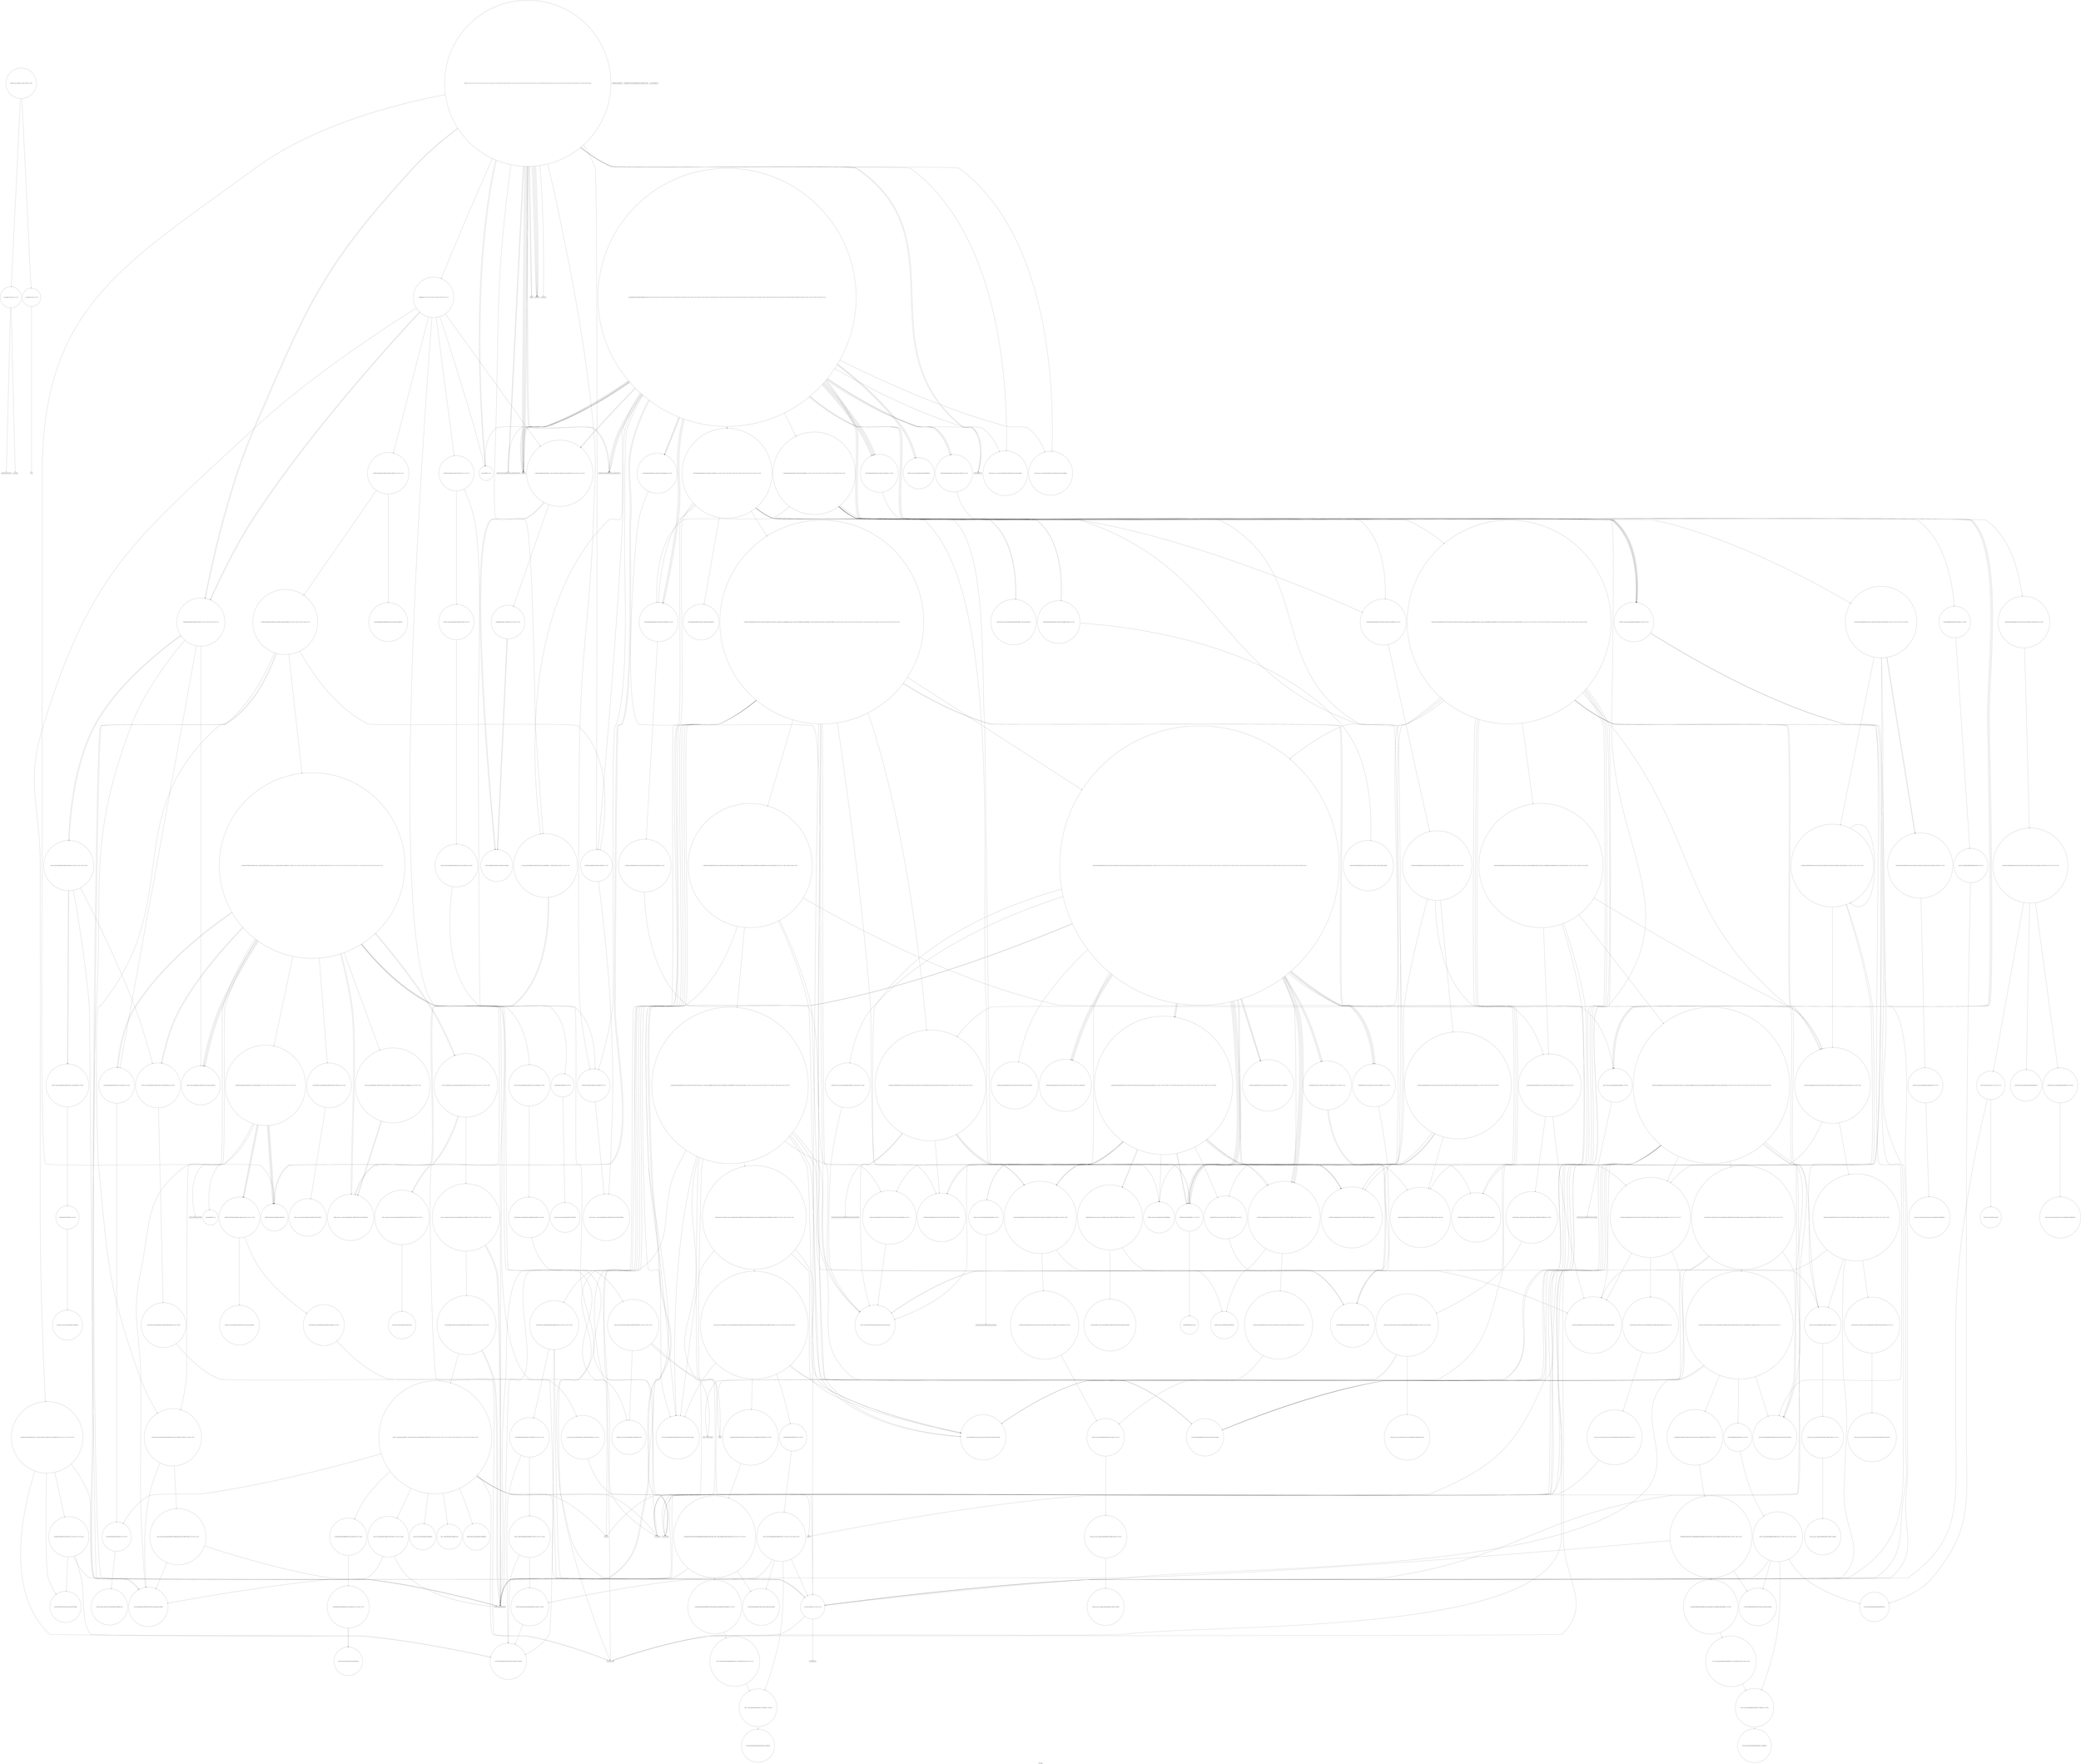 digraph "Call Graph" {
	label="Call Graph";

	Node0x564fd5f2d2d0 [shape=record,shape=circle,label="{__cxx_global_var_init|{<s0>1|<s1>2}}"];
	Node0x564fd5f2d2d0:s0 -> Node0x564fd5f2d350[color=black];
	Node0x564fd5f2d2d0:s1 -> Node0x564fd638ec30[color=black];
	Node0x564fd63964f0 [shape=record,shape=circle,label="{_ZNSt4pairIPSt18_Rb_tree_node_baseS1_EC2IRS1_Lb1EEEOT_RKS1_|{<s0>412}}"];
	Node0x564fd63964f0:s0 -> Node0x564fd63965f0[color=black];
	Node0x564fd6390330 [shape=record,shape=circle,label="{_ZN9__gnu_cxxmiIPSt4pairIS1_IiiEiESt6vectorIS3_SaIS3_EEEENS_17__normal_iteratorIT_T0_E15difference_typeERKSB_SE_|{<s0>234|<s1>235}}"];
	Node0x564fd6390330:s0 -> Node0x564fd63904b0[color=black];
	Node0x564fd6390330:s1 -> Node0x564fd63904b0[color=black];
	Node0x564fd638f1b0 [shape=record,shape=circle,label="{_ZNSt6vectorISt4pairIS0_IiiEiESaIS2_EED2Ev|{<s0>23|<s1>24|<s2>25|<s3>26|<s4>27}}"];
	Node0x564fd638f1b0:s0 -> Node0x564fd63922d0[color=black];
	Node0x564fd638f1b0:s1 -> Node0x564fd6392250[color=black];
	Node0x564fd638f1b0:s2 -> Node0x564fd6392350[color=black];
	Node0x564fd638f1b0:s3 -> Node0x564fd6392350[color=black];
	Node0x564fd638f1b0:s4 -> Node0x564fd63914d0[color=black];
	Node0x564fd6392bd0 [shape=record,shape=circle,label="{_ZNSt8_Rb_treeISt4pairIiiES0_IKS1_iESt10_Select1stIS3_ESt4lessIS1_ESaIS3_EE17_M_construct_nodeIJRKSt21piecewise_construct_tSt5tupleIJOS1_EESE_IJEEEEEvPSt13_Rb_tree_nodeIS3_EDpOT_|{<s0>442|<s1>443|<s2>444|<s3>445|<s4>446|<s5>447|<s6>448|<s7>449|<s8>450|<s9>451|<s10>452}}"];
	Node0x564fd6392bd0:s0 -> Node0x564fd6391b50[color=black];
	Node0x564fd6392bd0:s1 -> Node0x564fd6391bd0[color=black];
	Node0x564fd6392bd0:s2 -> Node0x564fd6395570[color=black];
	Node0x564fd6392bd0:s3 -> Node0x564fd6392b50[color=black];
	Node0x564fd6392bd0:s4 -> Node0x564fd6395670[color=black];
	Node0x564fd6392bd0:s5 -> Node0x564fd6392c50[color=black];
	Node0x564fd6392bd0:s6 -> Node0x564fd6391550[color=black];
	Node0x564fd6392bd0:s7 -> Node0x564fd6391a50[color=black];
	Node0x564fd6392bd0:s8 -> Node0x564fd63905b0[color=black];
	Node0x564fd6392bd0:s9 -> Node0x564fd6390630[color=black];
	Node0x564fd6392bd0:s10 -> Node0x564fd63914d0[color=black];
	Node0x564fd6390a30 [shape=record,shape=circle,label="{_ZN9__gnu_cxx13new_allocatorISt4pairIS1_IiiEiEE8allocateEmPKv|{<s0>245|<s1>246|<s2>247}}"];
	Node0x564fd6390a30:s0 -> Node0x564fd6390930[color=black];
	Node0x564fd6390a30:s1 -> Node0x564fd6390ab0[color=black];
	Node0x564fd6390a30:s2 -> Node0x564fd6390b30[color=black];
	Node0x564fd638f8b0 [shape=record,shape=circle,label="{_ZNSt3mapISt4pairIiiEiSt4lessIS1_ESaIS0_IKS1_iEEEixEOS1_|{<s0>92|<s1>93|<s2>94|<s3>95|<s4>96|<s5>97|<s6>98|<s7>99|<s8>100|<s9>101|<s10>102|<s11>103}}"];
	Node0x564fd638f8b0:s0 -> Node0x564fd6394b70[color=black];
	Node0x564fd638f8b0:s1 -> Node0x564fd638fa30[color=black];
	Node0x564fd638f8b0:s2 -> Node0x564fd6394bf0[color=black];
	Node0x564fd638f8b0:s3 -> Node0x564fd6394c70[color=black];
	Node0x564fd638f8b0:s4 -> Node0x564fd638fb30[color=black];
	Node0x564fd638f8b0:s5 -> Node0x564fd6394cf0[color=black];
	Node0x564fd638f8b0:s6 -> Node0x564fd6394df0[color=black];
	Node0x564fd638f8b0:s7 -> Node0x564fd6396a70[color=black];
	Node0x564fd638f8b0:s8 -> Node0x564fd63969f0[color=black];
	Node0x564fd638f8b0:s9 -> Node0x564fd6396970[color=black];
	Node0x564fd638f8b0:s10 -> Node0x564fd638f130[color=black];
	Node0x564fd638f8b0:s11 -> Node0x564fd638fb30[color=black];
	Node0x564fd63932d0 [shape=record,shape=circle,label="{_ZNSt11_Tuple_implILm0EJOSt4pairIiiEEEC2IS1_EEOT_|{<s0>477|<s1>478}}"];
	Node0x564fd63932d0:s0 -> Node0x564fd638feb0[color=black];
	Node0x564fd63932d0:s1 -> Node0x564fd6392fd0[color=black];
	Node0x564fd6391130 [shape=record,shape=circle,label="{_ZNKSt13move_iteratorIPSt4pairIS0_IiiEiEE4baseEv}"];
	Node0x564fd638ffb0 [shape=record,shape=circle,label="{_ZNSt4pairIS_IiiEiEC2IS0_iLb1EEEOT_OT0_|{<s0>140|<s1>141|<s2>142}}"];
	Node0x564fd638ffb0:s0 -> Node0x564fd638feb0[color=black];
	Node0x564fd638ffb0:s1 -> Node0x564fd638f130[color=black];
	Node0x564fd638ffb0:s2 -> Node0x564fd638ff30[color=black];
	Node0x564fd6395070 [shape=record,shape=circle,label="{_ZNSt8_Rb_treeISt4pairIiiES0_IKS1_iESt10_Select1stIS3_ESt4lessIS1_ESaIS3_EE6_S_keyEPKSt13_Rb_tree_nodeIS3_E|{<s0>299|<s1>300}}"];
	Node0x564fd6395070:s0 -> Node0x564fd63951f0[color=black];
	Node0x564fd6395070:s1 -> Node0x564fd6395170[color=black];
	Node0x564fd63916d0 [shape=record,shape=circle,label="{_ZNSt8_Rb_treeISt4pairIiiES0_IKS1_iESt10_Select1stIS3_ESt4lessIS1_ESaIS3_EE8_M_eraseEPSt13_Rb_tree_nodeIS3_E|{<s0>159|<s1>160|<s2>161|<s3>162}}"];
	Node0x564fd63916d0:s0 -> Node0x564fd6391850[color=black];
	Node0x564fd63916d0:s1 -> Node0x564fd63916d0[color=black];
	Node0x564fd63916d0:s2 -> Node0x564fd63918d0[color=black];
	Node0x564fd63916d0:s3 -> Node0x564fd6391950[color=black];
	Node0x564fd6395770 [shape=record,shape=circle,label="{_ZNSt8_Rb_treeISt4pairIiiES0_IKS1_iESt10_Select1stIS3_ESt4lessIS1_ESaIS3_EE14_M_insert_nodeEPSt18_Rb_tree_node_baseSB_PSt13_Rb_tree_nodeIS3_E|{<s0>346|<s1>347|<s2>348|<s3>349|<s4>350|<s5>351}}"];
	Node0x564fd6395770:s0 -> Node0x564fd6394ff0[color=black];
	Node0x564fd6395770:s1 -> Node0x564fd6395070[color=black];
	Node0x564fd6395770:s2 -> Node0x564fd6396170[color=black];
	Node0x564fd6395770:s3 -> Node0x564fd6394cf0[color=black];
	Node0x564fd6395770:s4 -> Node0x564fd6396870[color=black];
	Node0x564fd6395770:s5 -> Node0x564fd63950f0[color=black];
	Node0x564fd6391dd0 [shape=record,shape=circle,label="{_ZNSt16allocator_traitsISaISt13_Rb_tree_nodeISt4pairIKS1_IiiEiEEEE10deallocateERS6_PS5_m|{<s0>176}}"];
	Node0x564fd6391dd0:s0 -> Node0x564fd6391e50[color=black];
	Node0x564fd6395e70 [shape=record,shape=circle,label="{_ZNSt10_Head_baseILm0ERKSt4pairIiiELb0EE7_M_headERS4_}"];
	Node0x564fd63924d0 [shape=record,shape=circle,label="{_ZNSt12_Vector_baseISt4pairIS0_IiiEiESaIS2_EE13_M_deallocateEPS2_m|{<s0>188}}"];
	Node0x564fd63924d0:s0 -> Node0x564fd63925d0[color=black];
	Node0x564fd5f2d350 [shape=record,shape=Mrecord,label="{_ZNSt8ios_base4InitC1Ev}"];
	Node0x564fd6396570 [shape=record,shape=circle,label="{_ZNSt8_Rb_treeISt4pairIiiES0_IKS1_iESt10_Select1stIS3_ESt4lessIS1_ESaIS3_EE8_S_valueEPKSt18_Rb_tree_node_base|{<s0>413}}"];
	Node0x564fd6396570:s0 -> Node0x564fd6395270[color=black];
	Node0x564fd63903b0 [shape=record,shape=circle,label="{_ZNSt12_Vector_baseISt4pairIS0_IiiEiESaIS2_EE11_M_allocateEm|{<s0>236}}"];
	Node0x564fd63903b0:s0 -> Node0x564fd63909b0[color=black];
	Node0x564fd638f230 [shape=record,shape=circle,label="{_Z5checkiiiiSt6vectorISt4pairIS0_IiiEiESaIS2_EE|{<s0>28|<s1>29|<s2>30|<s3>31|<s4>32|<s5>33|<s6>34|<s7>35|<s8>36|<s9>37|<s10>38|<s11>39|<s12>40|<s13>41|<s14>42|<s15>43|<s16>44|<s17>45|<s18>46|<s19>47|<s20>48|<s21>49|<s22>50|<s23>51|<s24>52|<s25>53|<s26>54|<s27>55|<s28>56|<s29>57|<s30>58|<s31>59|<s32>60|<s33>61|<s34>62|<s35>63|<s36>64|<s37>65|<s38>66|<s39>67|<s40>68|<s41>69|<s42>70|<s43>71|<s44>72|<s45>73|<s46>74|<s47>75}}"];
	Node0x564fd638f230:s0 -> Node0x564fd638f330[color=black];
	Node0x564fd638f230:s1 -> Node0x564fd638f3b0[color=black];
	Node0x564fd638f230:s2 -> Node0x564fd638f2b0[color=black];
	Node0x564fd638f230:s3 -> Node0x564fd638f3b0[color=black];
	Node0x564fd638f230:s4 -> Node0x564fd638f2b0[color=black];
	Node0x564fd638f230:s5 -> Node0x564fd638f3b0[color=black];
	Node0x564fd638f230:s6 -> Node0x564fd638f2b0[color=black];
	Node0x564fd638f230:s7 -> Node0x564fd638f3b0[color=black];
	Node0x564fd638f230:s8 -> Node0x564fd638f2b0[color=black];
	Node0x564fd638f230:s9 -> Node0x564fd638f430[color=black];
	Node0x564fd638f230:s10 -> Node0x564fd638f3b0[color=black];
	Node0x564fd638f230:s11 -> Node0x564fd638f4b0[color=black];
	Node0x564fd638f230:s12 -> Node0x564fd638f5b0[color=black];
	Node0x564fd638f230:s13 -> Node0x564fd638f5b0[color=black];
	Node0x564fd638f230:s14 -> Node0x564fd638f5b0[color=black];
	Node0x564fd638f230:s15 -> Node0x564fd638f630[color=black];
	Node0x564fd638f230:s16 -> Node0x564fd638f6b0[color=black];
	Node0x564fd638f230:s17 -> Node0x564fd638f730[color=black];
	Node0x564fd638f230:s18 -> Node0x564fd638f7b0[color=black];
	Node0x564fd638f230:s19 -> Node0x564fd638f830[color=black];
	Node0x564fd638f230:s20 -> Node0x564fd638f0b0[color=black];
	Node0x564fd638f230:s21 -> Node0x564fd638f8b0[color=black];
	Node0x564fd638f230:s22 -> Node0x564fd638f0b0[color=black];
	Node0x564fd638f230:s23 -> Node0x564fd638f8b0[color=black];
	Node0x564fd638f230:s24 -> Node0x564fd638f930[color=black];
	Node0x564fd638f230:s25 -> Node0x564fd638fc30[color=black];
	Node0x564fd638f230:s26 -> Node0x564fd638fc30[color=black];
	Node0x564fd638f230:s27 -> Node0x564fd638fc30[color=black];
	Node0x564fd638f230:s28 -> Node0x564fd638f430[color=black];
	Node0x564fd638f230:s29 -> Node0x564fd638eeb0[color=black];
	Node0x564fd638f230:s30 -> Node0x564fd638f9b0[color=black];
	Node0x564fd638f230:s31 -> Node0x564fd638fa30[color=black];
	Node0x564fd638f230:s32 -> Node0x564fd638fab0[color=black];
	Node0x564fd638f230:s33 -> Node0x564fd638fb30[color=black];
	Node0x564fd638f230:s34 -> Node0x564fd638fbb0[color=black];
	Node0x564fd638f230:s35 -> Node0x564fd638f9b0[color=black];
	Node0x564fd638f230:s36 -> Node0x564fd638fa30[color=black];
	Node0x564fd638f230:s37 -> Node0x564fd638fab0[color=black];
	Node0x564fd638f230:s38 -> Node0x564fd638fb30[color=black];
	Node0x564fd638f230:s39 -> Node0x564fd638fbb0[color=black];
	Node0x564fd638f230:s40 -> Node0x564fd638f9b0[color=black];
	Node0x564fd638f230:s41 -> Node0x564fd638fa30[color=black];
	Node0x564fd638f230:s42 -> Node0x564fd638fab0[color=black];
	Node0x564fd638f230:s43 -> Node0x564fd638fb30[color=black];
	Node0x564fd638f230:s44 -> Node0x564fd638fbb0[color=black];
	Node0x564fd638f230:s45 -> Node0x564fd638fc30[color=black];
	Node0x564fd638f230:s46 -> Node0x564fd638fc30[color=black];
	Node0x564fd638f230:s47 -> Node0x564fd638fc30[color=black];
	Node0x564fd6392c50 [shape=record,shape=circle,label="{_ZNSt16allocator_traitsISaISt13_Rb_tree_nodeISt4pairIKS1_IiiEiEEEE9constructIS4_JRKSt21piecewise_construct_tSt5tupleIJOS2_EESC_IJEEEEEvRS6_PT_DpOT0_|{<s0>453|<s1>454|<s2>455|<s3>456}}"];
	Node0x564fd6392c50:s0 -> Node0x564fd6395570[color=black];
	Node0x564fd6392c50:s1 -> Node0x564fd6392b50[color=black];
	Node0x564fd6392c50:s2 -> Node0x564fd6395670[color=black];
	Node0x564fd6392c50:s3 -> Node0x564fd6392cd0[color=black];
	Node0x564fd6390ab0 [shape=record,shape=Mrecord,label="{_ZSt17__throw_bad_allocv}"];
	Node0x564fd638f930 [shape=record,shape=circle,label="{_ZN9__gnu_cxx17__normal_iteratorIPSt4pairIS1_IiiEiESt6vectorIS3_SaIS3_EEEppEv}"];
	Node0x564fd6393350 [shape=record,shape=circle,label="{_ZNSt8_Rb_treeISt4pairIiiES0_IKS1_iESt10_Select1stIS3_ESt4lessIS1_ESaIS3_EE3endEv|{<s0>479}}"];
	Node0x564fd6393350:s0 -> Node0x564fd63950f0[color=black];
	Node0x564fd63911b0 [shape=record,shape=circle,label="{_ZNSt13move_iteratorIPSt4pairIS0_IiiEiEEC2ES3_}"];
	Node0x564fd6390030 [shape=record,shape=circle,label="{_ZSt7forwardIRiEOT_RNSt16remove_referenceIS1_E4typeE}"];
	Node0x564fd63950f0 [shape=record,shape=circle,label="{_ZNSt17_Rb_tree_iteratorISt4pairIKS0_IiiEiEEC2EPSt18_Rb_tree_node_base}"];
	Node0x564fd6391750 [shape=record,shape=circle,label="{_ZNSt8_Rb_treeISt4pairIiiES0_IKS1_iESt10_Select1stIS3_ESt4lessIS1_ESaIS3_EE8_M_beginEv}"];
	Node0x564fd63957f0 [shape=record,shape=circle,label="{_ZNSt8_Rb_treeISt4pairIiiES0_IKS1_iESt10_Select1stIS3_ESt4lessIS1_ESaIS3_EE11_M_get_nodeEv|{<s0>352|<s1>353}}"];
	Node0x564fd63957f0:s0 -> Node0x564fd6391b50[color=black];
	Node0x564fd63957f0:s1 -> Node0x564fd63958f0[color=black];
	Node0x564fd6391e50 [shape=record,shape=circle,label="{_ZN9__gnu_cxx13new_allocatorISt13_Rb_tree_nodeISt4pairIKS2_IiiEiEEE10deallocateEPS6_m|{<s0>177}}"];
	Node0x564fd6391e50:s0 -> Node0x564fd6391ed0[color=black];
	Node0x564fd6395ef0 [shape=record,shape=circle,label="{_ZNSt4pairIKS_IiiEiEC2IJRS1_EJLm0EEJEJEEERSt5tupleIJDpT_EERS5_IJDpT1_EESt12_Index_tupleIJXspT0_EEESE_IJXspT2_EEE|{<s0>385|<s1>386|<s2>387}}"];
	Node0x564fd6395ef0:s0 -> Node0x564fd6395f70[color=black];
	Node0x564fd6395ef0:s1 -> Node0x564fd6395cf0[color=black];
	Node0x564fd6395ef0:s2 -> Node0x564fd638f130[color=black];
	Node0x564fd6392550 [shape=record,shape=circle,label="{_ZNSt12_Vector_baseISt4pairIS0_IiiEiESaIS2_EE12_Vector_implD2Ev|{<s0>189}}"];
	Node0x564fd6392550:s0 -> Node0x564fd63926d0[color=black];
	Node0x564fd638ebb0 [shape=record,shape=Mrecord,label="{_ZNSt8ios_base4InitD1Ev}"];
	Node0x564fd63965f0 [shape=record,shape=circle,label="{_ZSt7forwardIRPSt18_Rb_tree_node_baseEOT_RNSt16remove_referenceIS3_E4typeE}"];
	Node0x564fd6390430 [shape=record,shape=circle,label="{_ZSt34__uninitialized_move_if_noexcept_aIPSt4pairIS0_IiiEiES3_SaIS2_EET0_T_S6_S5_RT1_|{<s0>237|<s1>238|<s2>239}}"];
	Node0x564fd6390430:s0 -> Node0x564fd6390c30[color=black];
	Node0x564fd6390430:s1 -> Node0x564fd6390c30[color=black];
	Node0x564fd6390430:s2 -> Node0x564fd6390bb0[color=black];
	Node0x564fd638f2b0 [shape=record,shape=Mrecord,label="{_ZStlsISt11char_traitsIcEERSt13basic_ostreamIcT_ES5_c}"];
	Node0x564fd6392cd0 [shape=record,shape=circle,label="{_ZN9__gnu_cxx13new_allocatorISt13_Rb_tree_nodeISt4pairIKS2_IiiEiEEE9constructIS5_JRKSt21piecewise_construct_tSt5tupleIJOS3_EESC_IJEEEEEvPT_DpOT0_|{<s0>457|<s1>458|<s2>459|<s3>460|<s4>461}}"];
	Node0x564fd6392cd0:s0 -> Node0x564fd6395570[color=black];
	Node0x564fd6392cd0:s1 -> Node0x564fd6392b50[color=black];
	Node0x564fd6392cd0:s2 -> Node0x564fd6392d50[color=black];
	Node0x564fd6392cd0:s3 -> Node0x564fd6395670[color=black];
	Node0x564fd6392cd0:s4 -> Node0x564fd6392dd0[color=black];
	Node0x564fd6390b30 [shape=record,shape=Mrecord,label="{_Znwm}"];
	Node0x564fd638f9b0 [shape=record,shape=circle,label="{_ZNSt3mapISt4pairIiiEiSt4lessIS1_ESaIS0_IKS1_iEEE5beginEv|{<s0>104}}"];
	Node0x564fd638f9b0:s0 -> Node0x564fd6396670[color=black];
	Node0x564fd63933d0 [shape=record,shape=Mrecord,label="{_ZSt18_Rb_tree_incrementPSt18_Rb_tree_node_base}"];
	Node0x564fd6391230 [shape=record,shape=circle,label="{_ZN9__gnu_cxx13new_allocatorISt4pairIS1_IiiEiEE7destroyIS3_EEvPT_}"];
	Node0x564fd63900b0 [shape=record,shape=circle,label="{_ZNSt4pairIiiEC2IRiS2_Lb1EEEOT_OT0_|{<s0>143|<s1>144}}"];
	Node0x564fd63900b0:s0 -> Node0x564fd6390030[color=black];
	Node0x564fd63900b0:s1 -> Node0x564fd6390030[color=black];
	Node0x564fd6395170 [shape=record,shape=circle,label="{_ZNKSt10_Select1stISt4pairIKS0_IiiEiEEclERKS3_}"];
	Node0x564fd63917d0 [shape=record,shape=circle,label="{_ZNSt8_Rb_treeISt4pairIiiES0_IKS1_iESt10_Select1stIS3_ESt4lessIS1_ESaIS3_EE13_Rb_tree_implIS7_Lb1EED2Ev|{<s0>163}}"];
	Node0x564fd63917d0:s0 -> Node0x564fd6391f50[color=black];
	Node0x564fd6395870 [shape=record,shape=circle,label="{_ZNSt8_Rb_treeISt4pairIiiES0_IKS1_iESt10_Select1stIS3_ESt4lessIS1_ESaIS3_EE17_M_construct_nodeIJRKSt21piecewise_construct_tSt5tupleIJRS2_EESE_IJEEEEEvPSt13_Rb_tree_nodeIS3_EDpOT_|{<s0>354|<s1>355|<s2>356|<s3>357|<s4>358|<s5>359|<s6>360|<s7>361|<s8>362|<s9>363|<s10>364}}"];
	Node0x564fd6395870:s0 -> Node0x564fd6391b50[color=black];
	Node0x564fd6395870:s1 -> Node0x564fd6391bd0[color=black];
	Node0x564fd6395870:s2 -> Node0x564fd6395570[color=black];
	Node0x564fd6395870:s3 -> Node0x564fd63955f0[color=black];
	Node0x564fd6395870:s4 -> Node0x564fd6395670[color=black];
	Node0x564fd6395870:s5 -> Node0x564fd6395a70[color=black];
	Node0x564fd6395870:s6 -> Node0x564fd6391550[color=black];
	Node0x564fd6395870:s7 -> Node0x564fd6391a50[color=black];
	Node0x564fd6395870:s8 -> Node0x564fd63905b0[color=black];
	Node0x564fd6395870:s9 -> Node0x564fd6390630[color=black];
	Node0x564fd6395870:s10 -> Node0x564fd63914d0[color=black];
	Node0x564fd6391ed0 [shape=record,shape=Mrecord,label="{_ZdlPv}"];
	Node0x564fd6395f70 [shape=record,shape=circle,label="{_ZSt3getILm0EJRKSt4pairIiiEEERNSt13tuple_elementIXT_ESt5tupleIJDpT0_EEE4typeERS8_|{<s0>388}}"];
	Node0x564fd6395f70:s0 -> Node0x564fd6395ff0[color=black];
	Node0x564fd63925d0 [shape=record,shape=circle,label="{_ZNSt16allocator_traitsISaISt4pairIS0_IiiEiEEE10deallocateERS3_PS2_m|{<s0>190}}"];
	Node0x564fd63925d0:s0 -> Node0x564fd6392650[color=black];
	Node0x564fd638ec30 [shape=record,shape=Mrecord,label="{__cxa_atexit}"];
	Node0x564fd6396670 [shape=record,shape=circle,label="{_ZNSt8_Rb_treeISt4pairIiiES0_IKS1_iESt10_Select1stIS3_ESt4lessIS1_ESaIS3_EE5beginEv|{<s0>414}}"];
	Node0x564fd6396670:s0 -> Node0x564fd63950f0[color=black];
	Node0x564fd63904b0 [shape=record,shape=circle,label="{_ZNK9__gnu_cxx17__normal_iteratorIPSt4pairIS1_IiiEiESt6vectorIS3_SaIS3_EEE4baseEv}"];
	Node0x564fd638f330 [shape=record,shape=Mrecord,label="{_ZStlsISt11char_traitsIcEERSt13basic_ostreamIcT_ES5_PKc}"];
	Node0x564fd6392d50 [shape=record,shape=circle,label="{_ZNSt5tupleIJOSt4pairIiiEEEC2EOS3_|{<s0>462}}"];
	Node0x564fd6392d50:s0 -> Node0x564fd6392e50[color=black];
	Node0x564fd6390bb0 [shape=record,shape=circle,label="{_ZSt22__uninitialized_copy_aISt13move_iteratorIPSt4pairIS1_IiiEiEES4_S3_ET0_T_S7_S6_RSaIT1_E|{<s0>248|<s1>249|<s2>250}}"];
	Node0x564fd6390bb0:s0 -> Node0x564fd638f130[color=black];
	Node0x564fd6390bb0:s1 -> Node0x564fd638f130[color=black];
	Node0x564fd6390bb0:s2 -> Node0x564fd6390cb0[color=black];
	Node0x564fd638fa30 [shape=record,shape=circle,label="{_ZNSt3mapISt4pairIiiEiSt4lessIS1_ESaIS0_IKS1_iEEE3endEv|{<s0>105}}"];
	Node0x564fd638fa30:s0 -> Node0x564fd6393350[color=black];
	Node0x564fd6393450 [shape=record,shape=circle,label="{_GLOBAL__sub_I_GlebsHP_2_0.cpp|{<s0>480|<s1>481}}"];
	Node0x564fd6393450:s0 -> Node0x564fd5f2d2d0[color=black];
	Node0x564fd6393450:s1 -> Node0x564fd638ecb0[color=black];
	Node0x564fd6394af0 [shape=record,shape=circle,label="{_ZN9__gnu_cxx17__normal_iteratorIPSt4pairIS1_IiiEiESt6vectorIS3_SaIS3_EEEC2ERKS4_}"];
	Node0x564fd6390130 [shape=record,shape=circle,label="{_ZNSt8_Rb_treeISt4pairIiiES0_IKS1_iESt10_Select1stIS3_ESt4lessIS1_ESaIS3_EEC2Ev|{<s0>145}}"];
	Node0x564fd6390130:s0 -> Node0x564fd63901b0[color=black];
	Node0x564fd63951f0 [shape=record,shape=circle,label="{_ZNSt8_Rb_treeISt4pairIiiES0_IKS1_iESt10_Select1stIS3_ESt4lessIS1_ESaIS3_EE8_S_valueEPKSt13_Rb_tree_nodeIS3_E|{<s0>301}}"];
	Node0x564fd63951f0:s0 -> Node0x564fd6395270[color=black];
	Node0x564fd6391850 [shape=record,shape=circle,label="{_ZNSt8_Rb_treeISt4pairIiiES0_IKS1_iESt10_Select1stIS3_ESt4lessIS1_ESaIS3_EE8_S_rightEPSt18_Rb_tree_node_base}"];
	Node0x564fd63958f0 [shape=record,shape=circle,label="{_ZNSt16allocator_traitsISaISt13_Rb_tree_nodeISt4pairIKS1_IiiEiEEEE8allocateERS6_m|{<s0>365}}"];
	Node0x564fd63958f0:s0 -> Node0x564fd6395970[color=black];
	Node0x564fd6391f50 [shape=record,shape=circle,label="{_ZNSaISt13_Rb_tree_nodeISt4pairIKS0_IiiEiEEED2Ev|{<s0>178}}"];
	Node0x564fd6391f50:s0 -> Node0x564fd6391fd0[color=black];
	Node0x564fd6395ff0 [shape=record,shape=circle,label="{_ZSt12__get_helperILm0ERKSt4pairIiiEJEERT0_RSt11_Tuple_implIXT_EJS4_DpT1_EE|{<s0>389}}"];
	Node0x564fd6395ff0:s0 -> Node0x564fd6395d70[color=black];
	Node0x564fd6392650 [shape=record,shape=circle,label="{_ZN9__gnu_cxx13new_allocatorISt4pairIS1_IiiEiEE10deallocateEPS3_m|{<s0>191}}"];
	Node0x564fd6392650:s0 -> Node0x564fd6391ed0[color=black];
	Node0x564fd638ecb0 [shape=record,shape=circle,label="{__cxx_global_var_init.1|{<s0>3}}"];
	Node0x564fd638ecb0:s0 -> Node0x564fd638ed30[color=black];
	Node0x564fd63966f0 [shape=record,shape=circle,label="{_ZNSt4pairIPSt18_Rb_tree_node_baseS1_EC2IRPSt13_Rb_tree_nodeIS_IKS_IiiEiEERS1_Lb1EEEOT_OT0_|{<s0>415|<s1>416}}"];
	Node0x564fd63966f0:s0 -> Node0x564fd6396770[color=black];
	Node0x564fd63966f0:s1 -> Node0x564fd63965f0[color=black];
	Node0x564fd6390530 [shape=record,shape=circle,label="{_ZNSt16allocator_traitsISaISt4pairIS0_IiiEiEEE7destroyIS2_EEvRS3_PT_|{<s0>240}}"];
	Node0x564fd6390530:s0 -> Node0x564fd6391230[color=black];
	Node0x564fd638f3b0 [shape=record,shape=Mrecord,label="{_ZNSolsEi}"];
	Node0x564fd6392dd0 [shape=record,shape=circle,label="{_ZNSt4pairIKS_IiiEiEC2IJOS0_EJEEESt21piecewise_construct_tSt5tupleIJDpT_EES6_IJDpT0_EE|{<s0>463}}"];
	Node0x564fd6392dd0:s0 -> Node0x564fd63930d0[color=black];
	Node0x564fd6390c30 [shape=record,shape=circle,label="{_ZSt32__make_move_if_noexcept_iteratorISt4pairIS0_IiiEiESt13move_iteratorIPS2_EET0_PT_|{<s0>251}}"];
	Node0x564fd6390c30:s0 -> Node0x564fd63911b0[color=black];
	Node0x564fd638fab0 [shape=record,shape=circle,label="{_ZNKSt17_Rb_tree_iteratorISt4pairIKS0_IiiEiEEneERKS4_}"];
	Node0x564fd6394b70 [shape=record,shape=circle,label="{_ZNSt3mapISt4pairIiiEiSt4lessIS1_ESaIS0_IKS1_iEEE11lower_boundERS4_|{<s0>271}}"];
	Node0x564fd6394b70:s0 -> Node0x564fd6394ef0[color=black];
	Node0x564fd63901b0 [shape=record,shape=circle,label="{_ZNSt8_Rb_treeISt4pairIiiES0_IKS1_iESt10_Select1stIS3_ESt4lessIS1_ESaIS3_EE13_Rb_tree_implIS7_Lb1EEC2Ev|{<s0>146|<s1>147|<s2>148}}"];
	Node0x564fd63901b0:s0 -> Node0x564fd6390230[color=black];
	Node0x564fd63901b0:s1 -> Node0x564fd63912d0[color=black];
	Node0x564fd63901b0:s2 -> Node0x564fd6391350[color=black];
	Node0x564fd6395270 [shape=record,shape=circle,label="{_ZNKSt13_Rb_tree_nodeISt4pairIKS0_IiiEiEE9_M_valptrEv|{<s0>302}}"];
	Node0x564fd6395270:s0 -> Node0x564fd63952f0[color=black];
	Node0x564fd63918d0 [shape=record,shape=circle,label="{_ZNSt8_Rb_treeISt4pairIiiES0_IKS1_iESt10_Select1stIS3_ESt4lessIS1_ESaIS3_EE7_S_leftEPSt18_Rb_tree_node_base}"];
	Node0x564fd6395970 [shape=record,shape=circle,label="{_ZN9__gnu_cxx13new_allocatorISt13_Rb_tree_nodeISt4pairIKS2_IiiEiEEE8allocateEmPKv|{<s0>366|<s1>367|<s2>368}}"];
	Node0x564fd6395970:s0 -> Node0x564fd63959f0[color=black];
	Node0x564fd6395970:s1 -> Node0x564fd6390ab0[color=black];
	Node0x564fd6395970:s2 -> Node0x564fd6390b30[color=black];
	Node0x564fd6391fd0 [shape=record,shape=circle,label="{_ZN9__gnu_cxx13new_allocatorISt13_Rb_tree_nodeISt4pairIKS2_IiiEiEEED2Ev}"];
	Node0x564fd6396070 [shape=record,shape=circle,label="{_ZNKSt23_Rb_tree_const_iteratorISt4pairIKS0_IiiEiEE13_M_const_castEv|{<s0>390}}"];
	Node0x564fd6396070:s0 -> Node0x564fd63950f0[color=black];
	Node0x564fd63926d0 [shape=record,shape=circle,label="{_ZNSaISt4pairIS_IiiEiEED2Ev|{<s0>192}}"];
	Node0x564fd63926d0:s0 -> Node0x564fd6392750[color=black];
	Node0x564fd638ed30 [shape=record,shape=Mrecord,label="{acos}"];
	Node0x564fd6396770 [shape=record,shape=circle,label="{_ZSt7forwardIRPSt13_Rb_tree_nodeISt4pairIKS1_IiiEiEEEOT_RNSt16remove_referenceIS8_E4typeE}"];
	Node0x564fd63905b0 [shape=record,shape=Mrecord,label="{__cxa_rethrow}"];
	Node0x564fd638f430 [shape=record,shape=circle,label="{_ZNKSt6vectorISt4pairIS0_IiiEiESaIS2_EE4sizeEv}"];
	Node0x564fd6392e50 [shape=record,shape=circle,label="{_ZNSt11_Tuple_implILm0EJOSt4pairIiiEEEC2EOS3_|{<s0>464|<s1>465|<s2>466|<s3>467}}"];
	Node0x564fd6392e50:s0 -> Node0x564fd6392f50[color=black];
	Node0x564fd6392e50:s1 -> Node0x564fd6392ed0[color=black];
	Node0x564fd6392e50:s2 -> Node0x564fd6392fd0[color=black];
	Node0x564fd6392e50:s3 -> Node0x564fd63914d0[color=black];
	Node0x564fd6390cb0 [shape=record,shape=circle,label="{_ZSt18uninitialized_copyISt13move_iteratorIPSt4pairIS1_IiiEiEES4_ET0_T_S7_S6_|{<s0>252|<s1>253|<s2>254}}"];
	Node0x564fd6390cb0:s0 -> Node0x564fd638f130[color=black];
	Node0x564fd6390cb0:s1 -> Node0x564fd638f130[color=black];
	Node0x564fd6390cb0:s2 -> Node0x564fd6390d30[color=black];
	Node0x564fd638fb30 [shape=record,shape=circle,label="{_ZNKSt17_Rb_tree_iteratorISt4pairIKS0_IiiEiEEdeEv|{<s0>106|<s1>107}}"];
	Node0x564fd638fb30:s0 -> Node0x564fd6391bd0[color=black];
	Node0x564fd638fb30:s1 -> Node0x564fd63914d0[color=black];
	Node0x564fd6394bf0 [shape=record,shape=circle,label="{_ZNKSt17_Rb_tree_iteratorISt4pairIKS0_IiiEiEEeqERKS4_}"];
	Node0x564fd6390230 [shape=record,shape=circle,label="{_ZNSaISt13_Rb_tree_nodeISt4pairIKS0_IiiEiEEEC2Ev|{<s0>149}}"];
	Node0x564fd6390230:s0 -> Node0x564fd63913d0[color=black];
	Node0x564fd63952f0 [shape=record,shape=circle,label="{_ZNK9__gnu_cxx16__aligned_membufISt4pairIKS1_IiiEiEE6_M_ptrEv|{<s0>303}}"];
	Node0x564fd63952f0:s0 -> Node0x564fd6395370[color=black];
	Node0x564fd6391950 [shape=record,shape=circle,label="{_ZNSt8_Rb_treeISt4pairIiiES0_IKS1_iESt10_Select1stIS3_ESt4lessIS1_ESaIS3_EE12_M_drop_nodeEPSt13_Rb_tree_nodeIS3_E|{<s0>164|<s1>165}}"];
	Node0x564fd6391950:s0 -> Node0x564fd63919d0[color=black];
	Node0x564fd6391950:s1 -> Node0x564fd6391a50[color=black];
	Node0x564fd63959f0 [shape=record,shape=circle,label="{_ZNK9__gnu_cxx13new_allocatorISt13_Rb_tree_nodeISt4pairIKS2_IiiEiEEE8max_sizeEv}"];
	Node0x564fd6392050 [shape=record,shape=circle,label="{_ZNSt12_Vector_baseISt4pairIS0_IiiEiESaIS2_EEC2Ev|{<s0>179}}"];
	Node0x564fd6392050:s0 -> Node0x564fd63920d0[color=black];
	Node0x564fd63960f0 [shape=record,shape=circle,label="{_ZNKSt8_Rb_treeISt4pairIiiES0_IKS1_iESt10_Select1stIS3_ESt4lessIS1_ESaIS3_EE4sizeEv}"];
	Node0x564fd6392750 [shape=record,shape=circle,label="{_ZN9__gnu_cxx13new_allocatorISt4pairIS1_IiiEiEED2Ev}"];
	Node0x564fd638edb0 [shape=record,shape=circle,label="{_Z6genalliiii|{<s0>4|<s1>5|<s2>6|<s3>7|<s4>8|<s5>9|<s6>10|<s7>11}}"];
	Node0x564fd638edb0:s0 -> Node0x564fd638ee30[color=black];
	Node0x564fd638edb0:s1 -> Node0x564fd638eeb0[color=black];
	Node0x564fd638edb0:s2 -> Node0x564fd638f0b0[color=black];
	Node0x564fd638edb0:s3 -> Node0x564fd638f030[color=black];
	Node0x564fd638edb0:s4 -> Node0x564fd638f130[color=black];
	Node0x564fd638edb0:s5 -> Node0x564fd638efb0[color=black];
	Node0x564fd638edb0:s6 -> Node0x564fd638f1b0[color=black];
	Node0x564fd638edb0:s7 -> Node0x564fd638f1b0[color=black];
	Node0x564fd63967f0 [shape=record,shape=Mrecord,label="{_ZSt18_Rb_tree_decrementPSt18_Rb_tree_node_base}"];
	Node0x564fd6390630 [shape=record,shape=Mrecord,label="{__cxa_end_catch}"];
	Node0x564fd638f4b0 [shape=record,shape=Mrecord,label="{_ZNSolsEPFRSoS_E}"];
	Node0x564fd6392ed0 [shape=record,shape=circle,label="{_ZSt7forwardIOSt4pairIiiEEOT_RNSt16remove_referenceIS3_E4typeE}"];
	Node0x564fd6390d30 [shape=record,shape=circle,label="{_ZNSt20__uninitialized_copyILb0EE13__uninit_copyISt13move_iteratorIPSt4pairIS3_IiiEiEES6_EET0_T_S9_S8_|{<s0>255|<s1>256|<s2>257|<s3>258|<s4>259|<s5>260|<s6>261|<s7>262|<s8>263|<s9>264|<s10>265}}"];
	Node0x564fd6390d30:s0 -> Node0x564fd6390db0[color=black];
	Node0x564fd6390d30:s1 -> Node0x564fd6390eb0[color=black];
	Node0x564fd6390d30:s2 -> Node0x564fd6390f30[color=black];
	Node0x564fd6390d30:s3 -> Node0x564fd6390e30[color=black];
	Node0x564fd6390d30:s4 -> Node0x564fd6390fb0[color=black];
	Node0x564fd6390d30:s5 -> Node0x564fd6391550[color=black];
	Node0x564fd6390d30:s6 -> Node0x564fd63923d0[color=black];
	Node0x564fd6390d30:s7 -> Node0x564fd63905b0[color=black];
	Node0x564fd6390d30:s8 -> Node0x564fd6390630[color=black];
	Node0x564fd6390d30:s9 -> Node0x564fd6391030[color=black];
	Node0x564fd6390d30:s10 -> Node0x564fd63914d0[color=black];
	Node0x564fd638fbb0 [shape=record,shape=circle,label="{_ZNSt17_Rb_tree_iteratorISt4pairIKS0_IiiEiEEppEv|{<s0>108}}"];
	Node0x564fd638fbb0:s0 -> Node0x564fd63933d0[color=black];
	Node0x564fd6394c70 [shape=record,shape=circle,label="{_ZNKSt3mapISt4pairIiiEiSt4lessIS1_ESaIS0_IKS1_iEEE8key_compEv|{<s0>272}}"];
	Node0x564fd6394c70:s0 -> Node0x564fd63953f0[color=black];
	Node0x564fd63912d0 [shape=record,shape=circle,label="{_ZNSt20_Rb_tree_key_compareISt4lessISt4pairIiiEEEC2Ev}"];
	Node0x564fd6395370 [shape=record,shape=circle,label="{_ZNK9__gnu_cxx16__aligned_membufISt4pairIKS1_IiiEiEE7_M_addrEv}"];
	Node0x564fd63919d0 [shape=record,shape=circle,label="{_ZNSt8_Rb_treeISt4pairIiiES0_IKS1_iESt10_Select1stIS3_ESt4lessIS1_ESaIS3_EE15_M_destroy_nodeEPSt13_Rb_tree_nodeIS3_E|{<s0>166|<s1>167|<s2>168|<s3>169}}"];
	Node0x564fd63919d0:s0 -> Node0x564fd6391b50[color=black];
	Node0x564fd63919d0:s1 -> Node0x564fd6391bd0[color=black];
	Node0x564fd63919d0:s2 -> Node0x564fd6391ad0[color=black];
	Node0x564fd63919d0:s3 -> Node0x564fd63914d0[color=black];
	Node0x564fd6395a70 [shape=record,shape=circle,label="{_ZNSt16allocator_traitsISaISt13_Rb_tree_nodeISt4pairIKS1_IiiEiEEEE9constructIS4_JRKSt21piecewise_construct_tSt5tupleIJRS3_EESC_IJEEEEEvRS6_PT_DpOT0_|{<s0>369|<s1>370|<s2>371|<s3>372}}"];
	Node0x564fd6395a70:s0 -> Node0x564fd6395570[color=black];
	Node0x564fd6395a70:s1 -> Node0x564fd63955f0[color=black];
	Node0x564fd6395a70:s2 -> Node0x564fd6395670[color=black];
	Node0x564fd6395a70:s3 -> Node0x564fd6395af0[color=black];
	Node0x564fd63920d0 [shape=record,shape=circle,label="{_ZNSt12_Vector_baseISt4pairIS0_IiiEiESaIS2_EE12_Vector_implC2Ev|{<s0>180}}"];
	Node0x564fd63920d0:s0 -> Node0x564fd6392150[color=black];
	Node0x564fd6396170 [shape=record,shape=circle,label="{_ZNSt8_Rb_treeISt4pairIiiES0_IKS1_iESt10_Select1stIS3_ESt4lessIS1_ESaIS3_EE6_S_keyEPKSt18_Rb_tree_node_base|{<s0>391|<s1>392}}"];
	Node0x564fd6396170:s0 -> Node0x564fd6396570[color=black];
	Node0x564fd6396170:s1 -> Node0x564fd6395170[color=black];
	Node0x564fd63927d0 [shape=record,shape=circle,label="{_ZNSt6vectorISt4pairIS0_IiiEiESaIS2_EE12emplace_backIJS2_EEEvDpOT_|{<s0>193|<s1>194|<s2>195|<s3>196|<s4>197}}"];
	Node0x564fd63927d0:s0 -> Node0x564fd6392950[color=black];
	Node0x564fd63927d0:s1 -> Node0x564fd63928d0[color=black];
	Node0x564fd63927d0:s2 -> Node0x564fd638f6b0[color=black];
	Node0x564fd63927d0:s3 -> Node0x564fd6392950[color=black];
	Node0x564fd63927d0:s4 -> Node0x564fd63929d0[color=black];
	Node0x564fd638ee30 [shape=record,shape=circle,label="{_ZNSt6vectorISt4pairIS0_IiiEiESaIS2_EEC2Ev|{<s0>12|<s1>13}}"];
	Node0x564fd638ee30:s0 -> Node0x564fd6392050[color=black];
	Node0x564fd638ee30:s1 -> Node0x564fd63914d0[color=black];
	Node0x564fd6396870 [shape=record,shape=Mrecord,label="{_ZSt29_Rb_tree_insert_and_rebalancebPSt18_Rb_tree_node_baseS0_RS_}"];
	Node0x564fd63906b0 [shape=record,shape=circle,label="{_ZNKSt6vectorISt4pairIS0_IiiEiESaIS2_EE8max_sizeEv|{<s0>241|<s1>242}}"];
	Node0x564fd63906b0:s0 -> Node0x564fd63908b0[color=black];
	Node0x564fd63906b0:s1 -> Node0x564fd6390830[color=black];
	Node0x564fd638f530 [shape=record,shape=Mrecord,label="{_ZSt4endlIcSt11char_traitsIcEERSt13basic_ostreamIT_T0_ES6_}"];
	Node0x564fd6392f50 [shape=record,shape=circle,label="{_ZNSt11_Tuple_implILm0EJOSt4pairIiiEEE7_M_headERS3_|{<s0>468}}"];
	Node0x564fd6392f50:s0 -> Node0x564fd6393050[color=black];
	Node0x564fd6390db0 [shape=record,shape=circle,label="{_ZStneIPSt4pairIS0_IiiEiEEbRKSt13move_iteratorIT_ES8_|{<s0>266}}"];
	Node0x564fd6390db0:s0 -> Node0x564fd63910b0[color=black];
	Node0x564fd638fc30 [shape=record,shape=circle,label="{_ZNSt3mapISt4pairIiiEiSt4lessIS1_ESaIS0_IKS1_iEEED2Ev|{<s0>109}}"];
	Node0x564fd638fc30:s0 -> Node0x564fd6391650[color=black];
	Node0x564fd6394cf0 [shape=record,shape=circle,label="{_ZNKSt4lessISt4pairIiiEEclERKS1_S4_|{<s0>273}}"];
	Node0x564fd6394cf0:s0 -> Node0x564fd6395470[color=black];
	Node0x564fd6391350 [shape=record,shape=circle,label="{_ZNSt15_Rb_tree_headerC2Ev|{<s0>150|<s1>151}}"];
	Node0x564fd6391350:s0 -> Node0x564fd6391450[color=black];
	Node0x564fd6391350:s1 -> Node0x564fd63914d0[color=black];
	Node0x564fd63953f0 [shape=record,shape=circle,label="{_ZNKSt8_Rb_treeISt4pairIiiES0_IKS1_iESt10_Select1stIS3_ESt4lessIS1_ESaIS3_EE8key_compEv}"];
	Node0x564fd6391a50 [shape=record,shape=circle,label="{_ZNSt8_Rb_treeISt4pairIiiES0_IKS1_iESt10_Select1stIS3_ESt4lessIS1_ESaIS3_EE11_M_put_nodeEPSt13_Rb_tree_nodeIS3_E|{<s0>170|<s1>171|<s2>172}}"];
	Node0x564fd6391a50:s0 -> Node0x564fd6391b50[color=black];
	Node0x564fd6391a50:s1 -> Node0x564fd6391dd0[color=black];
	Node0x564fd6391a50:s2 -> Node0x564fd63914d0[color=black];
	Node0x564fd6395af0 [shape=record,shape=circle,label="{_ZN9__gnu_cxx13new_allocatorISt13_Rb_tree_nodeISt4pairIKS2_IiiEiEEE9constructIS5_JRKSt21piecewise_construct_tSt5tupleIJRS4_EESC_IJEEEEEvPT_DpOT0_|{<s0>373|<s1>374|<s2>375|<s3>376|<s4>377}}"];
	Node0x564fd6395af0:s0 -> Node0x564fd6395570[color=black];
	Node0x564fd6395af0:s1 -> Node0x564fd63955f0[color=black];
	Node0x564fd6395af0:s2 -> Node0x564fd6395b70[color=black];
	Node0x564fd6395af0:s3 -> Node0x564fd6395670[color=black];
	Node0x564fd6395af0:s4 -> Node0x564fd6395bf0[color=black];
	Node0x564fd6392150 [shape=record,shape=circle,label="{_ZNSaISt4pairIS_IiiEiEEC2Ev|{<s0>181}}"];
	Node0x564fd6392150:s0 -> Node0x564fd63921d0[color=black];
	Node0x564fd63961f0 [shape=record,shape=circle,label="{_ZNSt8_Rb_treeISt4pairIiiES0_IKS1_iESt10_Select1stIS3_ESt4lessIS1_ESaIS3_EE12_M_rightmostEv}"];
	Node0x564fd6392850 [shape=record,shape=circle,label="{_ZSt4moveIRSt4pairIS0_IiiEiEEONSt16remove_referenceIT_E4typeEOS5_}"];
	Node0x564fd638eeb0 [shape=record,shape=circle,label="{_ZSt3minIiERKT_S2_S2_}"];
	Node0x564fd63968f0 [shape=record,shape=circle,label="{_ZNSt11_Tuple_implILm0EJRKSt4pairIiiEEEC2ES3_|{<s0>417}}"];
	Node0x564fd63968f0:s0 -> Node0x564fd6395df0[color=black];
	Node0x564fd6390730 [shape=record,shape=Mrecord,label="{_ZSt20__throw_length_errorPKc}"];
	Node0x564fd638f5b0 [shape=record,shape=circle,label="{_ZNSt3mapISt4pairIiiEiSt4lessIS1_ESaIS0_IKS1_iEEEC2Ev|{<s0>76}}"];
	Node0x564fd638f5b0:s0 -> Node0x564fd6390130[color=black];
	Node0x564fd6392fd0 [shape=record,shape=circle,label="{_ZNSt10_Head_baseILm0EOSt4pairIiiELb0EEC2IS1_EEOT_|{<s0>469}}"];
	Node0x564fd6392fd0:s0 -> Node0x564fd638feb0[color=black];
	Node0x564fd6390e30 [shape=record,shape=circle,label="{_ZSt10_ConstructISt4pairIS0_IiiEiEJS2_EEvPT_DpOT0_|{<s0>267|<s1>268}}"];
	Node0x564fd6390e30:s0 -> Node0x564fd6392950[color=black];
	Node0x564fd6390e30:s1 -> Node0x564fd638f130[color=black];
	Node0x564fd638fcb0 [shape=record,shape=circle,label="{main|{<s0>110|<s1>111|<s2>112|<s3>113|<s4>114|<s5>115|<s6>116|<s7>117|<s8>118|<s9>119|<s10>120|<s11>121|<s12>122|<s13>123|<s14>124|<s15>125|<s16>126|<s17>127|<s18>128|<s19>129|<s20>130|<s21>131|<s22>132|<s23>133|<s24>134|<s25>135|<s26>136|<s27>137|<s28>138|<s29>139}}"];
	Node0x564fd638fcb0:s0 -> Node0x564fd638fd30[color=black];
	Node0x564fd638fcb0:s1 -> Node0x564fd638fd30[color=black];
	Node0x564fd638fcb0:s2 -> Node0x564fd638fdb0[color=black];
	Node0x564fd638fcb0:s3 -> Node0x564fd638fdb0[color=black];
	Node0x564fd638fcb0:s4 -> Node0x564fd638fdb0[color=black];
	Node0x564fd638fcb0:s5 -> Node0x564fd638fdb0[color=black];
	Node0x564fd638fcb0:s6 -> Node0x564fd638fdb0[color=black];
	Node0x564fd638fcb0:s7 -> Node0x564fd638f330[color=black];
	Node0x564fd638fcb0:s8 -> Node0x564fd638f3b0[color=black];
	Node0x564fd638fcb0:s9 -> Node0x564fd638f330[color=black];
	Node0x564fd638fcb0:s10 -> Node0x564fd638eeb0[color=black];
	Node0x564fd638fcb0:s11 -> Node0x564fd638f3b0[color=black];
	Node0x564fd638fcb0:s12 -> Node0x564fd638f4b0[color=black];
	Node0x564fd638fcb0:s13 -> Node0x564fd638edb0[color=black];
	Node0x564fd638fcb0:s14 -> Node0x564fd638f430[color=black];
	Node0x564fd638fcb0:s15 -> Node0x564fd638eeb0[color=black];
	Node0x564fd638fcb0:s16 -> Node0x564fd638fe30[color=black];
	Node0x564fd638fcb0:s17 -> Node0x564fd638f1b0[color=black];
	Node0x564fd638fcb0:s18 -> Node0x564fd638f630[color=black];
	Node0x564fd638fcb0:s19 -> Node0x564fd638f6b0[color=black];
	Node0x564fd638fcb0:s20 -> Node0x564fd638f730[color=black];
	Node0x564fd638fcb0:s21 -> Node0x564fd638f7b0[color=black];
	Node0x564fd638fcb0:s22 -> Node0x564fd638f3b0[color=black];
	Node0x564fd638fcb0:s23 -> Node0x564fd638f2b0[color=black];
	Node0x564fd638fcb0:s24 -> Node0x564fd638f3b0[color=black];
	Node0x564fd638fcb0:s25 -> Node0x564fd638f2b0[color=black];
	Node0x564fd638fcb0:s26 -> Node0x564fd638f3b0[color=black];
	Node0x564fd638fcb0:s27 -> Node0x564fd638f4b0[color=black];
	Node0x564fd638fcb0:s28 -> Node0x564fd638f930[color=black];
	Node0x564fd638fcb0:s29 -> Node0x564fd638f1b0[color=black];
	Node0x564fd6394d70 [shape=record,shape=circle,label="{_ZNSt8_Rb_treeISt4pairIiiES0_IKS1_iESt10_Select1stIS3_ESt4lessIS1_ESaIS3_EE22_M_emplace_hint_uniqueIJRKSt21piecewise_construct_tSt5tupleIJRS2_EESE_IJEEEEESt17_Rb_tree_iteratorIS3_ESt23_Rb_tree_const_iteratorIS3_EDpOT_|{<s0>274|<s1>275|<s2>276|<s3>277|<s4>278|<s5>279|<s6>280|<s7>281|<s8>282|<s9>283|<s10>284|<s11>285|<s12>286|<s13>287|<s14>288|<s15>289}}"];
	Node0x564fd6394d70:s0 -> Node0x564fd6395570[color=black];
	Node0x564fd6394d70:s1 -> Node0x564fd63955f0[color=black];
	Node0x564fd6394d70:s2 -> Node0x564fd6395670[color=black];
	Node0x564fd6394d70:s3 -> Node0x564fd63954f0[color=black];
	Node0x564fd6394d70:s4 -> Node0x564fd638f130[color=black];
	Node0x564fd6394d70:s5 -> Node0x564fd6395070[color=black];
	Node0x564fd6394d70:s6 -> Node0x564fd63956f0[color=black];
	Node0x564fd6394d70:s7 -> Node0x564fd6395770[color=black];
	Node0x564fd6394d70:s8 -> Node0x564fd6391550[color=black];
	Node0x564fd6394d70:s9 -> Node0x564fd6391950[color=black];
	Node0x564fd6394d70:s10 -> Node0x564fd63905b0[color=black];
	Node0x564fd6394d70:s11 -> Node0x564fd6391950[color=black];
	Node0x564fd6394d70:s12 -> Node0x564fd63950f0[color=black];
	Node0x564fd6394d70:s13 -> Node0x564fd6390630[color=black];
	Node0x564fd6394d70:s14 -> Node0x564fd6391030[color=black];
	Node0x564fd6394d70:s15 -> Node0x564fd63914d0[color=black];
	Node0x564fd63913d0 [shape=record,shape=circle,label="{_ZN9__gnu_cxx13new_allocatorISt13_Rb_tree_nodeISt4pairIKS2_IiiEiEEEC2Ev}"];
	Node0x564fd6395470 [shape=record,shape=circle,label="{_ZStltIiiEbRKSt4pairIT_T0_ES5_}"];
	Node0x564fd6391ad0 [shape=record,shape=circle,label="{_ZNSt16allocator_traitsISaISt13_Rb_tree_nodeISt4pairIKS1_IiiEiEEEE7destroyIS4_EEvRS6_PT_|{<s0>173}}"];
	Node0x564fd6391ad0:s0 -> Node0x564fd6391c50[color=black];
	Node0x564fd6395b70 [shape=record,shape=circle,label="{_ZNSt5tupleIJRKSt4pairIiiEEEC2EOS4_|{<s0>378}}"];
	Node0x564fd6395b70:s0 -> Node0x564fd6395c70[color=black];
	Node0x564fd63921d0 [shape=record,shape=circle,label="{_ZN9__gnu_cxx13new_allocatorISt4pairIS1_IiiEiEEC2Ev}"];
	Node0x564fd6396270 [shape=record,shape=circle,label="{_ZNSt4pairIPSt18_Rb_tree_node_baseS1_EC2IRS1_Lb1EEERKS1_OT_|{<s0>393}}"];
	Node0x564fd6396270:s0 -> Node0x564fd63965f0[color=black];
	Node0x564fd63928d0 [shape=record,shape=circle,label="{_ZNSt16allocator_traitsISaISt4pairIS0_IiiEiEEE9constructIS2_JS2_EEEvRS3_PT_DpOT0_|{<s0>198|<s1>199}}"];
	Node0x564fd63928d0:s0 -> Node0x564fd6392950[color=black];
	Node0x564fd63928d0:s1 -> Node0x564fd6392a50[color=black];
	Node0x564fd638ef30 [shape=record,shape=Mrecord,label="{__gxx_personality_v0}"];
	Node0x564fd6396970 [shape=record,shape=circle,label="{_ZNSt8_Rb_treeISt4pairIiiES0_IKS1_iESt10_Select1stIS3_ESt4lessIS1_ESaIS3_EE22_M_emplace_hint_uniqueIJRKSt21piecewise_construct_tSt5tupleIJOS1_EESE_IJEEEEESt17_Rb_tree_iteratorIS3_ESt23_Rb_tree_const_iteratorIS3_EDpOT_|{<s0>418|<s1>419|<s2>420|<s3>421|<s4>422|<s5>423|<s6>424|<s7>425|<s8>426|<s9>427|<s10>428|<s11>429|<s12>430|<s13>431|<s14>432|<s15>433}}"];
	Node0x564fd6396970:s0 -> Node0x564fd6395570[color=black];
	Node0x564fd6396970:s1 -> Node0x564fd6392b50[color=black];
	Node0x564fd6396970:s2 -> Node0x564fd6395670[color=black];
	Node0x564fd6396970:s3 -> Node0x564fd6392ad0[color=black];
	Node0x564fd6396970:s4 -> Node0x564fd638f130[color=black];
	Node0x564fd6396970:s5 -> Node0x564fd6395070[color=black];
	Node0x564fd6396970:s6 -> Node0x564fd63956f0[color=black];
	Node0x564fd6396970:s7 -> Node0x564fd6395770[color=black];
	Node0x564fd6396970:s8 -> Node0x564fd6391550[color=black];
	Node0x564fd6396970:s9 -> Node0x564fd6391950[color=black];
	Node0x564fd6396970:s10 -> Node0x564fd63905b0[color=black];
	Node0x564fd6396970:s11 -> Node0x564fd6391950[color=black];
	Node0x564fd6396970:s12 -> Node0x564fd63950f0[color=black];
	Node0x564fd6396970:s13 -> Node0x564fd6390630[color=black];
	Node0x564fd6396970:s14 -> Node0x564fd6391030[color=black];
	Node0x564fd6396970:s15 -> Node0x564fd63914d0[color=black];
	Node0x564fd63907b0 [shape=record,shape=circle,label="{_ZSt3maxImERKT_S2_S2_}"];
	Node0x564fd638f630 [shape=record,shape=circle,label="{_ZNSt6vectorISt4pairIS0_IiiEiESaIS2_EE5beginEv|{<s0>77}}"];
	Node0x564fd638f630:s0 -> Node0x564fd6394af0[color=black];
	Node0x564fd6393050 [shape=record,shape=circle,label="{_ZNSt10_Head_baseILm0EOSt4pairIiiELb0EE7_M_headERS3_}"];
	Node0x564fd6390eb0 [shape=record,shape=circle,label="{_ZSt11__addressofISt4pairIS0_IiiEiEEPT_RS3_}"];
	Node0x564fd638fd30 [shape=record,shape=Mrecord,label="{freopen}"];
	Node0x564fd6394df0 [shape=record,shape=circle,label="{_ZNSt23_Rb_tree_const_iteratorISt4pairIKS0_IiiEiEEC2ERKSt17_Rb_tree_iteratorIS3_E}"];
	Node0x564fd6391450 [shape=record,shape=circle,label="{_ZNSt15_Rb_tree_header8_M_resetEv}"];
	Node0x564fd63954f0 [shape=record,shape=circle,label="{_ZNSt8_Rb_treeISt4pairIiiES0_IKS1_iESt10_Select1stIS3_ESt4lessIS1_ESaIS3_EE14_M_create_nodeIJRKSt21piecewise_construct_tSt5tupleIJRS2_EESE_IJEEEEEPSt13_Rb_tree_nodeIS3_EDpOT_|{<s0>304|<s1>305|<s2>306|<s3>307|<s4>308}}"];
	Node0x564fd63954f0:s0 -> Node0x564fd63957f0[color=black];
	Node0x564fd63954f0:s1 -> Node0x564fd6395570[color=black];
	Node0x564fd63954f0:s2 -> Node0x564fd63955f0[color=black];
	Node0x564fd63954f0:s3 -> Node0x564fd6395670[color=black];
	Node0x564fd63954f0:s4 -> Node0x564fd6395870[color=black];
	Node0x564fd6391b50 [shape=record,shape=circle,label="{_ZNSt8_Rb_treeISt4pairIiiES0_IKS1_iESt10_Select1stIS3_ESt4lessIS1_ESaIS3_EE21_M_get_Node_allocatorEv}"];
	Node0x564fd6395bf0 [shape=record,shape=circle,label="{_ZNSt4pairIKS_IiiEiEC2IJRS1_EJEEESt21piecewise_construct_tSt5tupleIJDpT_EES6_IJDpT0_EE|{<s0>379}}"];
	Node0x564fd6395bf0:s0 -> Node0x564fd6395ef0[color=black];
	Node0x564fd6392250 [shape=record,shape=circle,label="{_ZSt8_DestroyIPSt4pairIS0_IiiEiES2_EvT_S4_RSaIT0_E|{<s0>182}}"];
	Node0x564fd6392250:s0 -> Node0x564fd63923d0[color=black];
	Node0x564fd63962f0 [shape=record,shape=circle,label="{_ZNSt8_Rb_treeISt4pairIiiES0_IKS1_iESt10_Select1stIS3_ESt4lessIS1_ESaIS3_EE24_M_get_insert_unique_posERS2_|{<s0>394|<s1>395|<s2>396|<s3>397|<s4>398|<s5>399|<s6>400|<s7>401|<s8>402|<s9>403|<s10>404|<s11>405|<s12>406|<s13>407|<s14>408}}"];
	Node0x564fd63962f0:s0 -> Node0x564fd6391750[color=black];
	Node0x564fd63962f0:s1 -> Node0x564fd6394ff0[color=black];
	Node0x564fd63962f0:s2 -> Node0x564fd6395070[color=black];
	Node0x564fd63962f0:s3 -> Node0x564fd6394cf0[color=black];
	Node0x564fd63962f0:s4 -> Node0x564fd63918d0[color=black];
	Node0x564fd63962f0:s5 -> Node0x564fd6391850[color=black];
	Node0x564fd63962f0:s6 -> Node0x564fd63950f0[color=black];
	Node0x564fd63962f0:s7 -> Node0x564fd6396670[color=black];
	Node0x564fd63962f0:s8 -> Node0x564fd6394bf0[color=black];
	Node0x564fd63962f0:s9 -> Node0x564fd63966f0[color=black];
	Node0x564fd63962f0:s10 -> Node0x564fd6396470[color=black];
	Node0x564fd63962f0:s11 -> Node0x564fd6396170[color=black];
	Node0x564fd63962f0:s12 -> Node0x564fd6394cf0[color=black];
	Node0x564fd63962f0:s13 -> Node0x564fd63966f0[color=black];
	Node0x564fd63962f0:s14 -> Node0x564fd63964f0[color=black];
	Node0x564fd6392950 [shape=record,shape=circle,label="{_ZSt7forwardISt4pairIS0_IiiEiEEOT_RNSt16remove_referenceIS3_E4typeE}"];
	Node0x564fd638efb0 [shape=record,shape=circle,label="{_ZNSt6vectorISt4pairIS0_IiiEiESaIS2_EE9push_backEOS2_|{<s0>14|<s1>15}}"];
	Node0x564fd638efb0:s0 -> Node0x564fd6392850[color=black];
	Node0x564fd638efb0:s1 -> Node0x564fd63927d0[color=black];
	Node0x564fd63969f0 [shape=record,shape=circle,label="{_ZSt16forward_as_tupleIJSt4pairIiiEEESt5tupleIJDpOT_EES5_|{<s0>434|<s1>435|<s2>436}}"];
	Node0x564fd63969f0:s0 -> Node0x564fd638feb0[color=black];
	Node0x564fd63969f0:s1 -> Node0x564fd6393250[color=black];
	Node0x564fd63969f0:s2 -> Node0x564fd63914d0[color=black];
	Node0x564fd6390830 [shape=record,shape=circle,label="{_ZNSt16allocator_traitsISaISt4pairIS0_IiiEiEEE8max_sizeERKS3_|{<s0>243}}"];
	Node0x564fd6390830:s0 -> Node0x564fd6390930[color=black];
	Node0x564fd638f6b0 [shape=record,shape=circle,label="{_ZNSt6vectorISt4pairIS0_IiiEiESaIS2_EE3endEv|{<s0>78}}"];
	Node0x564fd638f6b0:s0 -> Node0x564fd6394af0[color=black];
	Node0x564fd63930d0 [shape=record,shape=circle,label="{_ZNSt4pairIKS_IiiEiEC2IJOS0_EJLm0EEJEJEEERSt5tupleIJDpT_EERS5_IJDpT1_EESt12_Index_tupleIJXspT0_EEESE_IJXspT2_EEE|{<s0>470|<s1>471|<s2>472}}"];
	Node0x564fd63930d0:s0 -> Node0x564fd6393150[color=black];
	Node0x564fd63930d0:s1 -> Node0x564fd6392ed0[color=black];
	Node0x564fd63930d0:s2 -> Node0x564fd638f130[color=black];
	Node0x564fd6390f30 [shape=record,shape=circle,label="{_ZNKSt13move_iteratorIPSt4pairIS0_IiiEiEEdeEv}"];
	Node0x564fd638fdb0 [shape=record,shape=Mrecord,label="{_ZNSirsERi}"];
	Node0x564fd6394e70 [shape=record,shape=circle,label="{_ZNSt5tupleIJRKSt4pairIiiEEEC2IvLb1EEES3_|{<s0>290}}"];
	Node0x564fd6394e70:s0 -> Node0x564fd63968f0[color=black];
	Node0x564fd63914d0 [shape=record,shape=circle,label="{__clang_call_terminate|{<s0>152|<s1>153}}"];
	Node0x564fd63914d0:s0 -> Node0x564fd6391550[color=black];
	Node0x564fd63914d0:s1 -> Node0x564fd63915d0[color=black];
	Node0x564fd6395570 [shape=record,shape=circle,label="{_ZSt7forwardIRKSt21piecewise_construct_tEOT_RNSt16remove_referenceIS3_E4typeE}"];
	Node0x564fd6391bd0 [shape=record,shape=circle,label="{_ZNSt13_Rb_tree_nodeISt4pairIKS0_IiiEiEE9_M_valptrEv|{<s0>174}}"];
	Node0x564fd6391bd0:s0 -> Node0x564fd6391cd0[color=black];
	Node0x564fd6395c70 [shape=record,shape=circle,label="{_ZNSt11_Tuple_implILm0EJRKSt4pairIiiEEEC2EOS4_|{<s0>380|<s1>381|<s2>382|<s3>383}}"];
	Node0x564fd6395c70:s0 -> Node0x564fd6395d70[color=black];
	Node0x564fd6395c70:s1 -> Node0x564fd6395cf0[color=black];
	Node0x564fd6395c70:s2 -> Node0x564fd6395df0[color=black];
	Node0x564fd6395c70:s3 -> Node0x564fd63914d0[color=black];
	Node0x564fd63922d0 [shape=record,shape=circle,label="{_ZNSt12_Vector_baseISt4pairIS0_IiiEiESaIS2_EE19_M_get_Tp_allocatorEv}"];
	Node0x564fd6396370 [shape=record,shape=circle,label="{_ZNSt8_Rb_treeISt4pairIiiES0_IKS1_iESt10_Select1stIS3_ESt4lessIS1_ESaIS3_EE11_M_leftmostEv}"];
	Node0x564fd63929d0 [shape=record,shape=circle,label="{_ZNSt6vectorISt4pairIS0_IiiEiESaIS2_EE17_M_realloc_insertIJS2_EEEvN9__gnu_cxx17__normal_iteratorIPS2_S4_EEDpOT_|{<s0>200|<s1>201|<s2>202|<s3>203|<s4>204|<s5>205|<s6>206|<s7>207|<s8>208|<s9>209|<s10>210|<s11>211|<s12>212|<s13>213|<s14>214|<s15>215|<s16>216|<s17>217|<s18>218|<s19>219|<s20>220|<s21>221|<s22>222}}"];
	Node0x564fd63929d0:s0 -> Node0x564fd63902b0[color=black];
	Node0x564fd63929d0:s1 -> Node0x564fd638f630[color=black];
	Node0x564fd63929d0:s2 -> Node0x564fd6390330[color=black];
	Node0x564fd63929d0:s3 -> Node0x564fd63903b0[color=black];
	Node0x564fd63929d0:s4 -> Node0x564fd6392950[color=black];
	Node0x564fd63929d0:s5 -> Node0x564fd63928d0[color=black];
	Node0x564fd63929d0:s6 -> Node0x564fd63904b0[color=black];
	Node0x564fd63929d0:s7 -> Node0x564fd63922d0[color=black];
	Node0x564fd63929d0:s8 -> Node0x564fd6390430[color=black];
	Node0x564fd63929d0:s9 -> Node0x564fd63904b0[color=black];
	Node0x564fd63929d0:s10 -> Node0x564fd63922d0[color=black];
	Node0x564fd63929d0:s11 -> Node0x564fd6390430[color=black];
	Node0x564fd63929d0:s12 -> Node0x564fd6391550[color=black];
	Node0x564fd63929d0:s13 -> Node0x564fd6390530[color=black];
	Node0x564fd63929d0:s14 -> Node0x564fd6390630[color=black];
	Node0x564fd63929d0:s15 -> Node0x564fd63922d0[color=black];
	Node0x564fd63929d0:s16 -> Node0x564fd6392250[color=black];
	Node0x564fd63929d0:s17 -> Node0x564fd63924d0[color=black];
	Node0x564fd63929d0:s18 -> Node0x564fd63905b0[color=black];
	Node0x564fd63929d0:s19 -> Node0x564fd63922d0[color=black];
	Node0x564fd63929d0:s20 -> Node0x564fd6392250[color=black];
	Node0x564fd63929d0:s21 -> Node0x564fd63924d0[color=black];
	Node0x564fd63929d0:s22 -> Node0x564fd63914d0[color=black];
	Node0x564fd638f030 [shape=record,shape=circle,label="{_ZSt9make_pairISt4pairIiiEiES0_INSt17__decay_and_stripIT_E6__typeENS2_IT0_E6__typeEEOS3_OS6_|{<s0>16|<s1>17|<s2>18|<s3>19}}"];
	Node0x564fd638f030:s0 -> Node0x564fd638feb0[color=black];
	Node0x564fd638f030:s1 -> Node0x564fd638ff30[color=black];
	Node0x564fd638f030:s2 -> Node0x564fd638ffb0[color=black];
	Node0x564fd638f030:s3 -> Node0x564fd638f130[color=black];
	Node0x564fd6396a70 [shape=record,shape=circle,label="{_ZSt4moveIRSt4pairIiiEEONSt16remove_referenceIT_E4typeEOS4_}"];
	Node0x564fd63908b0 [shape=record,shape=circle,label="{_ZNKSt12_Vector_baseISt4pairIS0_IiiEiESaIS2_EE19_M_get_Tp_allocatorEv}"];
	Node0x564fd638f730 [shape=record,shape=circle,label="{_ZN9__gnu_cxxneIPSt4pairIS1_IiiEiESt6vectorIS3_SaIS3_EEEEbRKNS_17__normal_iteratorIT_T0_EESD_|{<s0>79|<s1>80}}"];
	Node0x564fd638f730:s0 -> Node0x564fd63904b0[color=black];
	Node0x564fd638f730:s1 -> Node0x564fd63904b0[color=black];
	Node0x564fd6393150 [shape=record,shape=circle,label="{_ZSt3getILm0EJOSt4pairIiiEEERNSt13tuple_elementIXT_ESt5tupleIJDpT0_EEE4typeERS7_|{<s0>473}}"];
	Node0x564fd6393150:s0 -> Node0x564fd63931d0[color=black];
	Node0x564fd6390fb0 [shape=record,shape=circle,label="{_ZNSt13move_iteratorIPSt4pairIS0_IiiEiEEppEv}"];
	Node0x564fd638fe30 [shape=record,shape=Mrecord,label="{__assert_fail}"];
	Node0x564fd6394ef0 [shape=record,shape=circle,label="{_ZNSt8_Rb_treeISt4pairIiiES0_IKS1_iESt10_Select1stIS3_ESt4lessIS1_ESaIS3_EE11lower_boundERS2_|{<s0>291|<s1>292|<s2>293}}"];
	Node0x564fd6394ef0:s0 -> Node0x564fd6391750[color=black];
	Node0x564fd6394ef0:s1 -> Node0x564fd6394ff0[color=black];
	Node0x564fd6394ef0:s2 -> Node0x564fd6394f70[color=black];
	Node0x564fd6391550 [shape=record,shape=Mrecord,label="{__cxa_begin_catch}"];
	Node0x564fd63955f0 [shape=record,shape=circle,label="{_ZSt7forwardISt5tupleIJRKSt4pairIiiEEEEOT_RNSt16remove_referenceIS6_E4typeE}"];
	Node0x564fd6391c50 [shape=record,shape=circle,label="{_ZN9__gnu_cxx13new_allocatorISt13_Rb_tree_nodeISt4pairIKS2_IiiEiEEE7destroyIS5_EEvPT_}"];
	Node0x564fd6395cf0 [shape=record,shape=circle,label="{_ZSt7forwardIRKSt4pairIiiEEOT_RNSt16remove_referenceIS4_E4typeE}"];
	Node0x564fd6392350 [shape=record,shape=circle,label="{_ZNSt12_Vector_baseISt4pairIS0_IiiEiESaIS2_EED2Ev|{<s0>183|<s1>184|<s2>185|<s3>186}}"];
	Node0x564fd6392350:s0 -> Node0x564fd63924d0[color=black];
	Node0x564fd6392350:s1 -> Node0x564fd6392550[color=black];
	Node0x564fd6392350:s2 -> Node0x564fd6392550[color=black];
	Node0x564fd6392350:s3 -> Node0x564fd63914d0[color=black];
	Node0x564fd63963f0 [shape=record,shape=circle,label="{_ZNSt4pairIPSt18_Rb_tree_node_baseS1_EC2IRS1_S4_Lb1EEEOT_OT0_|{<s0>409|<s1>410}}"];
	Node0x564fd63963f0:s0 -> Node0x564fd63965f0[color=black];
	Node0x564fd63963f0:s1 -> Node0x564fd63965f0[color=black];
	Node0x564fd6392a50 [shape=record,shape=circle,label="{_ZN9__gnu_cxx13new_allocatorISt4pairIS1_IiiEiEE9constructIS3_JS3_EEEvPT_DpOT0_|{<s0>223|<s1>224}}"];
	Node0x564fd6392a50:s0 -> Node0x564fd6392950[color=black];
	Node0x564fd6392a50:s1 -> Node0x564fd638f130[color=black];
	Node0x564fd638f0b0 [shape=record,shape=circle,label="{_ZSt9make_pairIRiS0_ESt4pairINSt17__decay_and_stripIT_E6__typeENS2_IT0_E6__typeEEOS3_OS6_|{<s0>20|<s1>21|<s2>22}}"];
	Node0x564fd638f0b0:s0 -> Node0x564fd6390030[color=black];
	Node0x564fd638f0b0:s1 -> Node0x564fd6390030[color=black];
	Node0x564fd638f0b0:s2 -> Node0x564fd63900b0[color=black];
	Node0x564fd6392ad0 [shape=record,shape=circle,label="{_ZNSt8_Rb_treeISt4pairIiiES0_IKS1_iESt10_Select1stIS3_ESt4lessIS1_ESaIS3_EE14_M_create_nodeIJRKSt21piecewise_construct_tSt5tupleIJOS1_EESE_IJEEEEEPSt13_Rb_tree_nodeIS3_EDpOT_|{<s0>437|<s1>438|<s2>439|<s3>440|<s4>441}}"];
	Node0x564fd6392ad0:s0 -> Node0x564fd63957f0[color=black];
	Node0x564fd6392ad0:s1 -> Node0x564fd6395570[color=black];
	Node0x564fd6392ad0:s2 -> Node0x564fd6392b50[color=black];
	Node0x564fd6392ad0:s3 -> Node0x564fd6395670[color=black];
	Node0x564fd6392ad0:s4 -> Node0x564fd6392bd0[color=black];
	Node0x564fd6390930 [shape=record,shape=circle,label="{_ZNK9__gnu_cxx13new_allocatorISt4pairIS1_IiiEiEE8max_sizeEv}"];
	Node0x564fd638f7b0 [shape=record,shape=circle,label="{_ZNK9__gnu_cxx17__normal_iteratorIPSt4pairIS1_IiiEiESt6vectorIS3_SaIS3_EEEdeEv}"];
	Node0x564fd63931d0 [shape=record,shape=circle,label="{_ZSt12__get_helperILm0EOSt4pairIiiEJEERT0_RSt11_Tuple_implIXT_EJS3_DpT1_EE|{<s0>474}}"];
	Node0x564fd63931d0:s0 -> Node0x564fd6392f50[color=black];
	Node0x564fd6391030 [shape=record,shape=Mrecord,label="{llvm.trap}"];
	Node0x564fd638feb0 [shape=record,shape=circle,label="{_ZSt7forwardISt4pairIiiEEOT_RNSt16remove_referenceIS2_E4typeE}"];
	Node0x564fd6394f70 [shape=record,shape=circle,label="{_ZNSt8_Rb_treeISt4pairIiiES0_IKS1_iESt10_Select1stIS3_ESt4lessIS1_ESaIS3_EE14_M_lower_boundEPSt13_Rb_tree_nodeIS3_EPSt18_Rb_tree_node_baseRS2_|{<s0>294|<s1>295|<s2>296|<s3>297|<s4>298}}"];
	Node0x564fd6394f70:s0 -> Node0x564fd6395070[color=black];
	Node0x564fd6394f70:s1 -> Node0x564fd6394cf0[color=black];
	Node0x564fd6394f70:s2 -> Node0x564fd63918d0[color=black];
	Node0x564fd6394f70:s3 -> Node0x564fd6391850[color=black];
	Node0x564fd6394f70:s4 -> Node0x564fd63950f0[color=black];
	Node0x564fd63915d0 [shape=record,shape=Mrecord,label="{_ZSt9terminatev}"];
	Node0x564fd6395670 [shape=record,shape=circle,label="{_ZSt7forwardISt5tupleIJEEEOT_RNSt16remove_referenceIS2_E4typeE}"];
	Node0x564fd6391cd0 [shape=record,shape=circle,label="{_ZN9__gnu_cxx16__aligned_membufISt4pairIKS1_IiiEiEE6_M_ptrEv|{<s0>175}}"];
	Node0x564fd6391cd0:s0 -> Node0x564fd6391d50[color=black];
	Node0x564fd6395d70 [shape=record,shape=circle,label="{_ZNSt11_Tuple_implILm0EJRKSt4pairIiiEEE7_M_headERS4_|{<s0>384}}"];
	Node0x564fd6395d70:s0 -> Node0x564fd6395e70[color=black];
	Node0x564fd63923d0 [shape=record,shape=circle,label="{_ZSt8_DestroyIPSt4pairIS0_IiiEiEEvT_S4_|{<s0>187}}"];
	Node0x564fd63923d0:s0 -> Node0x564fd6392450[color=black];
	Node0x564fd6396470 [shape=record,shape=circle,label="{_ZNSt17_Rb_tree_iteratorISt4pairIKS0_IiiEiEEmmEv|{<s0>411}}"];
	Node0x564fd6396470:s0 -> Node0x564fd63967f0[color=black];
	Node0x564fd63902b0 [shape=record,shape=circle,label="{_ZNKSt6vectorISt4pairIS0_IiiEiESaIS2_EE12_M_check_lenEmPKc|{<s0>225|<s1>226|<s2>227|<s3>228|<s4>229|<s5>230|<s6>231|<s7>232|<s8>233}}"];
	Node0x564fd63902b0:s0 -> Node0x564fd63906b0[color=black];
	Node0x564fd63902b0:s1 -> Node0x564fd638f430[color=black];
	Node0x564fd63902b0:s2 -> Node0x564fd6390730[color=black];
	Node0x564fd63902b0:s3 -> Node0x564fd638f430[color=black];
	Node0x564fd63902b0:s4 -> Node0x564fd638f430[color=black];
	Node0x564fd63902b0:s5 -> Node0x564fd63907b0[color=black];
	Node0x564fd63902b0:s6 -> Node0x564fd638f430[color=black];
	Node0x564fd63902b0:s7 -> Node0x564fd63906b0[color=black];
	Node0x564fd63902b0:s8 -> Node0x564fd63906b0[color=black];
	Node0x564fd638f130 [shape=record,shape=Mrecord,label="{llvm.memcpy.p0i8.p0i8.i64}"];
	Node0x564fd6392b50 [shape=record,shape=circle,label="{_ZSt7forwardISt5tupleIJOSt4pairIiiEEEEOT_RNSt16remove_referenceIS5_E4typeE}"];
	Node0x564fd63909b0 [shape=record,shape=circle,label="{_ZNSt16allocator_traitsISaISt4pairIS0_IiiEiEEE8allocateERS3_m|{<s0>244}}"];
	Node0x564fd63909b0:s0 -> Node0x564fd6390a30[color=black];
	Node0x564fd638f830 [shape=record,shape=circle,label="{_ZNSt3mapISt4pairIiiEiSt4lessIS1_ESaIS0_IKS1_iEEEixERS4_|{<s0>81|<s1>82|<s2>83|<s3>84|<s4>85|<s5>86|<s6>87|<s7>88|<s8>89|<s9>90|<s10>91}}"];
	Node0x564fd638f830:s0 -> Node0x564fd6394b70[color=black];
	Node0x564fd638f830:s1 -> Node0x564fd638fa30[color=black];
	Node0x564fd638f830:s2 -> Node0x564fd6394bf0[color=black];
	Node0x564fd638f830:s3 -> Node0x564fd6394c70[color=black];
	Node0x564fd638f830:s4 -> Node0x564fd638fb30[color=black];
	Node0x564fd638f830:s5 -> Node0x564fd6394cf0[color=black];
	Node0x564fd638f830:s6 -> Node0x564fd6394df0[color=black];
	Node0x564fd638f830:s7 -> Node0x564fd6394e70[color=black];
	Node0x564fd638f830:s8 -> Node0x564fd6394d70[color=black];
	Node0x564fd638f830:s9 -> Node0x564fd638f130[color=black];
	Node0x564fd638f830:s10 -> Node0x564fd638fb30[color=black];
	Node0x564fd6393250 [shape=record,shape=circle,label="{_ZNSt5tupleIJOSt4pairIiiEEEC2IJS1_ELb1EEEDpOT_|{<s0>475|<s1>476}}"];
	Node0x564fd6393250:s0 -> Node0x564fd638feb0[color=black];
	Node0x564fd6393250:s1 -> Node0x564fd63932d0[color=black];
	Node0x564fd63910b0 [shape=record,shape=circle,label="{_ZSteqIPSt4pairIS0_IiiEiEEbRKSt13move_iteratorIT_ES8_|{<s0>269|<s1>270}}"];
	Node0x564fd63910b0:s0 -> Node0x564fd6391130[color=black];
	Node0x564fd63910b0:s1 -> Node0x564fd6391130[color=black];
	Node0x564fd638ff30 [shape=record,shape=circle,label="{_ZSt7forwardIiEOT_RNSt16remove_referenceIS0_E4typeE}"];
	Node0x564fd6394ff0 [shape=record,shape=circle,label="{_ZNSt8_Rb_treeISt4pairIiiES0_IKS1_iESt10_Select1stIS3_ESt4lessIS1_ESaIS3_EE6_M_endEv}"];
	Node0x564fd6391650 [shape=record,shape=circle,label="{_ZNSt8_Rb_treeISt4pairIiiES0_IKS1_iESt10_Select1stIS3_ESt4lessIS1_ESaIS3_EED2Ev|{<s0>154|<s1>155|<s2>156|<s3>157|<s4>158}}"];
	Node0x564fd6391650:s0 -> Node0x564fd6391750[color=black];
	Node0x564fd6391650:s1 -> Node0x564fd63916d0[color=black];
	Node0x564fd6391650:s2 -> Node0x564fd63917d0[color=black];
	Node0x564fd6391650:s3 -> Node0x564fd63917d0[color=black];
	Node0x564fd6391650:s4 -> Node0x564fd63914d0[color=black];
	Node0x564fd63956f0 [shape=record,shape=circle,label="{_ZNSt8_Rb_treeISt4pairIiiES0_IKS1_iESt10_Select1stIS3_ESt4lessIS1_ESaIS3_EE29_M_get_insert_hint_unique_posESt23_Rb_tree_const_iteratorIS3_ERS2_|{<s0>309|<s1>310|<s2>311|<s3>312|<s4>313|<s5>314|<s6>315|<s7>316|<s8>317|<s9>318|<s10>319|<s11>320|<s12>321|<s13>322|<s14>323|<s15>324|<s16>325|<s17>326|<s18>327|<s19>328|<s20>329|<s21>330|<s22>331|<s23>332|<s24>333|<s25>334|<s26>335|<s27>336|<s28>337|<s29>338|<s30>339|<s31>340|<s32>341|<s33>342|<s34>343|<s35>344|<s36>345}}"];
	Node0x564fd63956f0:s0 -> Node0x564fd6396070[color=black];
	Node0x564fd63956f0:s1 -> Node0x564fd6394ff0[color=black];
	Node0x564fd63956f0:s2 -> Node0x564fd63960f0[color=black];
	Node0x564fd63956f0:s3 -> Node0x564fd63961f0[color=black];
	Node0x564fd63956f0:s4 -> Node0x564fd6396170[color=black];
	Node0x564fd63956f0:s5 -> Node0x564fd6394cf0[color=black];
	Node0x564fd63956f0:s6 -> Node0x564fd63961f0[color=black];
	Node0x564fd63956f0:s7 -> Node0x564fd6396270[color=black];
	Node0x564fd63956f0:s8 -> Node0x564fd63962f0[color=black];
	Node0x564fd63956f0:s9 -> Node0x564fd6396170[color=black];
	Node0x564fd63956f0:s10 -> Node0x564fd6394cf0[color=black];
	Node0x564fd63956f0:s11 -> Node0x564fd638f130[color=black];
	Node0x564fd63956f0:s12 -> Node0x564fd6396370[color=black];
	Node0x564fd63956f0:s13 -> Node0x564fd6396370[color=black];
	Node0x564fd63956f0:s14 -> Node0x564fd6396370[color=black];
	Node0x564fd63956f0:s15 -> Node0x564fd63963f0[color=black];
	Node0x564fd63956f0:s16 -> Node0x564fd6396470[color=black];
	Node0x564fd63956f0:s17 -> Node0x564fd6396170[color=black];
	Node0x564fd63956f0:s18 -> Node0x564fd6394cf0[color=black];
	Node0x564fd63956f0:s19 -> Node0x564fd6391850[color=black];
	Node0x564fd63956f0:s20 -> Node0x564fd6396270[color=black];
	Node0x564fd63956f0:s21 -> Node0x564fd63963f0[color=black];
	Node0x564fd63956f0:s22 -> Node0x564fd63962f0[color=black];
	Node0x564fd63956f0:s23 -> Node0x564fd6396170[color=black];
	Node0x564fd63956f0:s24 -> Node0x564fd6394cf0[color=black];
	Node0x564fd63956f0:s25 -> Node0x564fd638f130[color=black];
	Node0x564fd63956f0:s26 -> Node0x564fd63961f0[color=black];
	Node0x564fd63956f0:s27 -> Node0x564fd63961f0[color=black];
	Node0x564fd63956f0:s28 -> Node0x564fd6396270[color=black];
	Node0x564fd63956f0:s29 -> Node0x564fd638fbb0[color=black];
	Node0x564fd63956f0:s30 -> Node0x564fd6396170[color=black];
	Node0x564fd63956f0:s31 -> Node0x564fd6394cf0[color=black];
	Node0x564fd63956f0:s32 -> Node0x564fd6391850[color=black];
	Node0x564fd63956f0:s33 -> Node0x564fd6396270[color=black];
	Node0x564fd63956f0:s34 -> Node0x564fd63963f0[color=black];
	Node0x564fd63956f0:s35 -> Node0x564fd63962f0[color=black];
	Node0x564fd63956f0:s36 -> Node0x564fd63964f0[color=black];
	Node0x564fd6391d50 [shape=record,shape=circle,label="{_ZN9__gnu_cxx16__aligned_membufISt4pairIKS1_IiiEiEE7_M_addrEv}"];
	Node0x564fd6395df0 [shape=record,shape=circle,label="{_ZNSt10_Head_baseILm0ERKSt4pairIiiELb0EEC2ES3_}"];
	Node0x564fd6392450 [shape=record,shape=circle,label="{_ZNSt12_Destroy_auxILb1EE9__destroyIPSt4pairIS2_IiiEiEEEvT_S6_}"];
}
